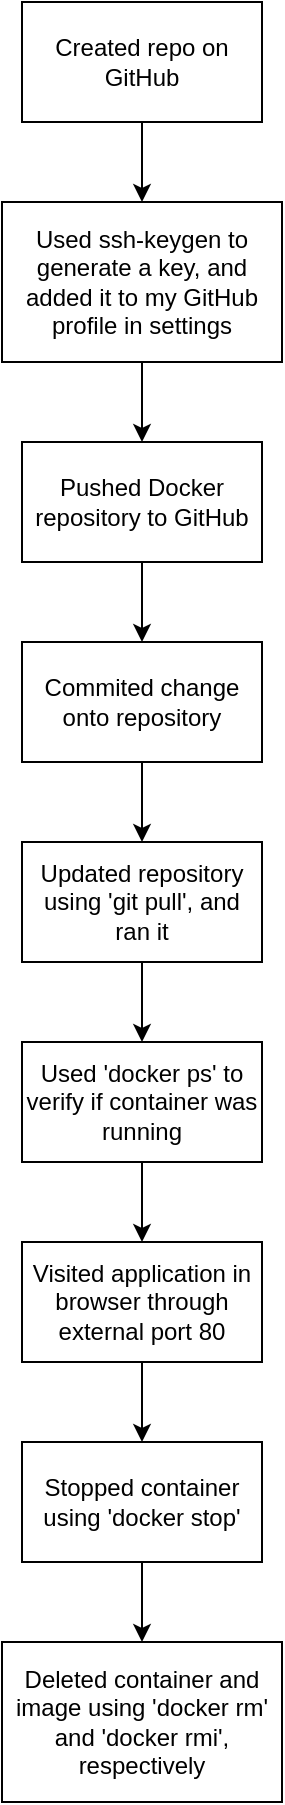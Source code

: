 <mxfile version="22.0.8" type="github">
  <diagram name="Page-1" id="_b9BaYENlq5IXw5eroQ4">
    <mxGraphModel dx="1366" dy="720" grid="1" gridSize="10" guides="1" tooltips="1" connect="1" arrows="1" fold="1" page="1" pageScale="1" pageWidth="827" pageHeight="1169" math="0" shadow="0">
      <root>
        <mxCell id="0" />
        <mxCell id="1" parent="0" />
        <mxCell id="JKY9EH4vk6YLsMeYf24p-3" value="" style="edgeStyle=orthogonalEdgeStyle;rounded=0;orthogonalLoop=1;jettySize=auto;html=1;" edge="1" parent="1" source="JKY9EH4vk6YLsMeYf24p-1" target="JKY9EH4vk6YLsMeYf24p-2">
          <mxGeometry relative="1" as="geometry" />
        </mxCell>
        <mxCell id="JKY9EH4vk6YLsMeYf24p-1" value="Created repo on GitHub" style="rounded=0;whiteSpace=wrap;html=1;" vertex="1" parent="1">
          <mxGeometry x="340" y="60" width="120" height="60" as="geometry" />
        </mxCell>
        <mxCell id="JKY9EH4vk6YLsMeYf24p-5" value="" style="edgeStyle=orthogonalEdgeStyle;rounded=0;orthogonalLoop=1;jettySize=auto;html=1;" edge="1" parent="1" source="JKY9EH4vk6YLsMeYf24p-2" target="JKY9EH4vk6YLsMeYf24p-4">
          <mxGeometry relative="1" as="geometry" />
        </mxCell>
        <mxCell id="JKY9EH4vk6YLsMeYf24p-2" value="Used ssh-keygen to generate a key, and added it to my GitHub profile in settings" style="rounded=0;whiteSpace=wrap;html=1;" vertex="1" parent="1">
          <mxGeometry x="330" y="160" width="140" height="80" as="geometry" />
        </mxCell>
        <mxCell id="JKY9EH4vk6YLsMeYf24p-7" value="" style="edgeStyle=orthogonalEdgeStyle;rounded=0;orthogonalLoop=1;jettySize=auto;html=1;" edge="1" parent="1" source="JKY9EH4vk6YLsMeYf24p-4" target="JKY9EH4vk6YLsMeYf24p-6">
          <mxGeometry relative="1" as="geometry" />
        </mxCell>
        <mxCell id="JKY9EH4vk6YLsMeYf24p-4" value="Pushed Docker repository&amp;nbsp;to GitHub" style="rounded=0;whiteSpace=wrap;html=1;" vertex="1" parent="1">
          <mxGeometry x="340" y="280" width="120" height="60" as="geometry" />
        </mxCell>
        <mxCell id="JKY9EH4vk6YLsMeYf24p-9" value="" style="edgeStyle=orthogonalEdgeStyle;rounded=0;orthogonalLoop=1;jettySize=auto;html=1;" edge="1" parent="1" source="JKY9EH4vk6YLsMeYf24p-6" target="JKY9EH4vk6YLsMeYf24p-8">
          <mxGeometry relative="1" as="geometry" />
        </mxCell>
        <mxCell id="JKY9EH4vk6YLsMeYf24p-6" value="Commited change onto repository" style="rounded=0;whiteSpace=wrap;html=1;" vertex="1" parent="1">
          <mxGeometry x="340" y="380" width="120" height="60" as="geometry" />
        </mxCell>
        <mxCell id="JKY9EH4vk6YLsMeYf24p-11" value="" style="edgeStyle=orthogonalEdgeStyle;rounded=0;orthogonalLoop=1;jettySize=auto;html=1;" edge="1" parent="1" source="JKY9EH4vk6YLsMeYf24p-8" target="JKY9EH4vk6YLsMeYf24p-10">
          <mxGeometry relative="1" as="geometry" />
        </mxCell>
        <mxCell id="JKY9EH4vk6YLsMeYf24p-8" value="Updated repository using &#39;git pull&#39;, and ran it" style="rounded=0;whiteSpace=wrap;html=1;" vertex="1" parent="1">
          <mxGeometry x="340" y="480" width="120" height="60" as="geometry" />
        </mxCell>
        <mxCell id="JKY9EH4vk6YLsMeYf24p-15" value="" style="edgeStyle=orthogonalEdgeStyle;rounded=0;orthogonalLoop=1;jettySize=auto;html=1;" edge="1" parent="1" source="JKY9EH4vk6YLsMeYf24p-10" target="JKY9EH4vk6YLsMeYf24p-12">
          <mxGeometry relative="1" as="geometry" />
        </mxCell>
        <mxCell id="JKY9EH4vk6YLsMeYf24p-10" value="Used &#39;docker ps&#39; to verify if container was running" style="rounded=0;whiteSpace=wrap;html=1;" vertex="1" parent="1">
          <mxGeometry x="340" y="580" width="120" height="60" as="geometry" />
        </mxCell>
        <mxCell id="JKY9EH4vk6YLsMeYf24p-16" value="" style="edgeStyle=orthogonalEdgeStyle;rounded=0;orthogonalLoop=1;jettySize=auto;html=1;" edge="1" parent="1" source="JKY9EH4vk6YLsMeYf24p-12" target="JKY9EH4vk6YLsMeYf24p-13">
          <mxGeometry relative="1" as="geometry" />
        </mxCell>
        <mxCell id="JKY9EH4vk6YLsMeYf24p-12" value="Visited application in browser through external port 80" style="rounded=0;whiteSpace=wrap;html=1;" vertex="1" parent="1">
          <mxGeometry x="340" y="680" width="120" height="60" as="geometry" />
        </mxCell>
        <mxCell id="JKY9EH4vk6YLsMeYf24p-17" value="" style="edgeStyle=orthogonalEdgeStyle;rounded=0;orthogonalLoop=1;jettySize=auto;html=1;" edge="1" parent="1" source="JKY9EH4vk6YLsMeYf24p-13" target="JKY9EH4vk6YLsMeYf24p-14">
          <mxGeometry relative="1" as="geometry" />
        </mxCell>
        <mxCell id="JKY9EH4vk6YLsMeYf24p-13" value="Stopped container using &#39;docker stop&#39;" style="rounded=0;whiteSpace=wrap;html=1;" vertex="1" parent="1">
          <mxGeometry x="340" y="780" width="120" height="60" as="geometry" />
        </mxCell>
        <mxCell id="JKY9EH4vk6YLsMeYf24p-14" value="Deleted container and image using &#39;docker rm&#39; and &#39;docker rmi&#39;, respectively" style="rounded=0;whiteSpace=wrap;html=1;" vertex="1" parent="1">
          <mxGeometry x="330" y="880" width="140" height="80" as="geometry" />
        </mxCell>
      </root>
    </mxGraphModel>
  </diagram>
</mxfile>
